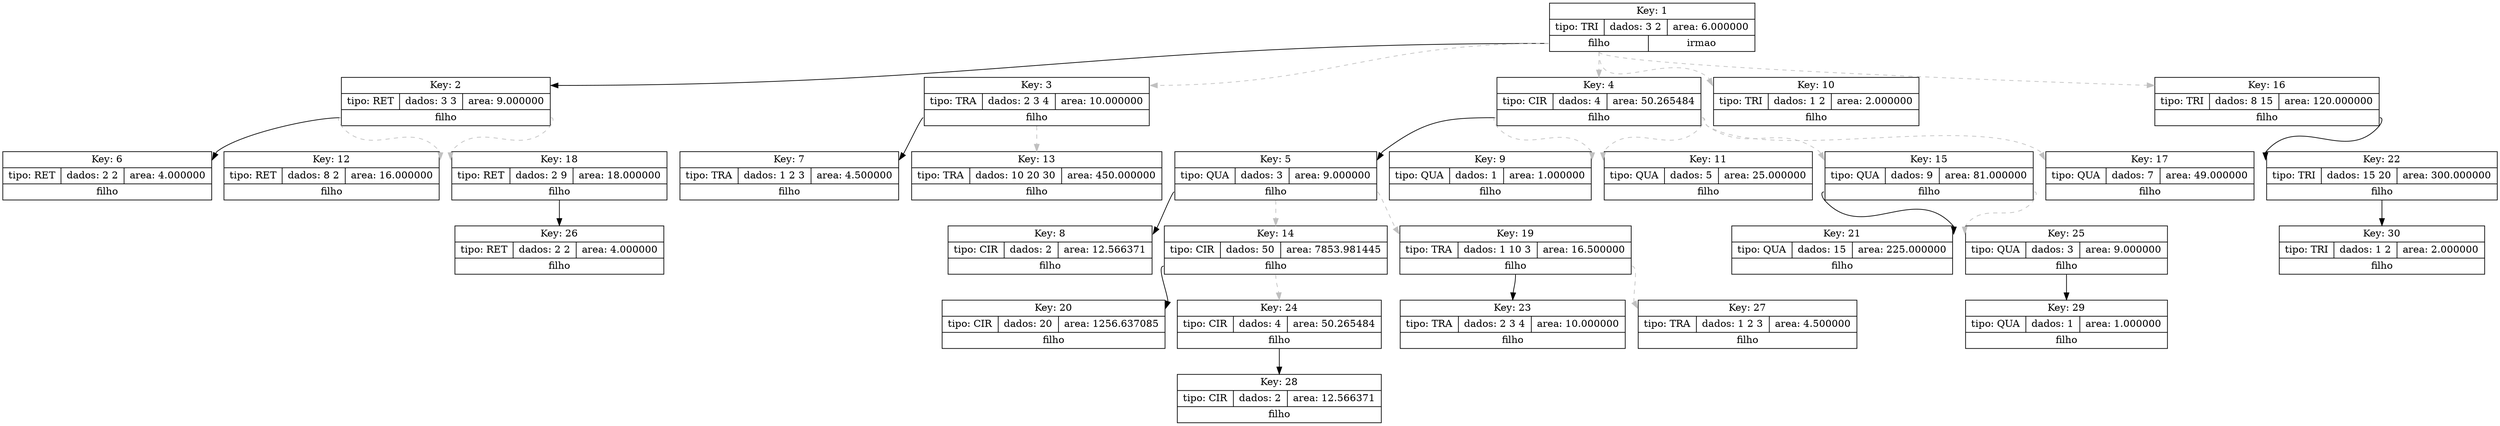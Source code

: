 digraph G {
rankdir=TB;
node [shape=record];
m0x56264448e560[label="{<k> Key: 1|{<t>tipo: TRI|dados: 3 2|area: 6.000000}|{<f> filho|<i>irmao}}"];
m0x56264448e650[label="{<k> Key: 2|{<t>tipo: RET|dados: 3 3|area: 9.000000}|{<f> filho}}"];
m0x56264448e560:f -> m0x56264448e650:k
m0x56264448e740[label="{<k> Key: 3|{<t>tipo: TRA|dados: 2 3 4|area: 10.000000}|{<f> filho}}"];
m0x56264448e560:f -> m0x56264448e740:k[style=dashed, color=grey];
m0x56264448e860[label="{<k> Key: 4|{<t>tipo: CIR|dados: 4|area: 50.265484}|{<f> filho}}"];
m0x56264448e560:f -> m0x56264448e860:k[style=dashed, color=grey];
m0x56264448ee60[label="{<k> Key: 10|{<t>tipo: TRI|dados: 1 2|area: 2.000000}|{<f> filho}}"];
m0x56264448e560:f -> m0x56264448ee60:k[style=dashed, color=grey];
m0x56264448f520[label="{<k> Key: 16|{<t>tipo: TRI|dados: 8 15|area: 120.000000}|{<f> filho}}"];
m0x56264448e560:f -> m0x56264448f520:k[style=dashed, color=grey];
m0x56264448fb80[label="{<k> Key: 22|{<t>tipo: TRI|dados: 15 20|area: 300.000000}|{<f> filho}}"];
m0x56264448f520:f -> m0x56264448fb80:k
m0x562644490390[label="{<k> Key: 30|{<t>tipo: TRI|dados: 1 2|area: 2.000000}|{<f> filho}}"];
m0x56264448fb80:f -> m0x562644490390:k
m0x56264448e980[label="{<k> Key: 5|{<t>tipo: QUA|dados: 3|area: 9.000000}|{<f> filho}}"];
m0x56264448e860:f -> m0x56264448e980:k
m0x56264448ed40[label="{<k> Key: 9|{<t>tipo: QUA|dados: 1|area: 1.000000}|{<f> filho}}"];
m0x56264448e860:f -> m0x56264448ed40:k[style=dashed, color=grey];
m0x56264448ef80[label="{<k> Key: 11|{<t>tipo: QUA|dados: 5|area: 25.000000}|{<f> filho}}"];
m0x56264448e860:f -> m0x56264448ef80:k[style=dashed, color=grey];
m0x56264448f400[label="{<k> Key: 15|{<t>tipo: QUA|dados: 9|area: 81.000000}|{<f> filho}}"];
m0x56264448e860:f -> m0x56264448f400:k[style=dashed, color=grey];
m0x56264448f640[label="{<k> Key: 17|{<t>tipo: QUA|dados: 7|area: 49.000000}|{<f> filho}}"];
m0x56264448e860:f -> m0x56264448f640:k[style=dashed, color=grey];
m0x56264448fa90[label="{<k> Key: 21|{<t>tipo: QUA|dados: 15|area: 225.000000}|{<f> filho}}"];
m0x56264448f400:f -> m0x56264448fa90:k
m0x56264448fe80[label="{<k> Key: 25|{<t>tipo: QUA|dados: 3|area: 9.000000}|{<f> filho}}"];
m0x56264448f400:f -> m0x56264448fe80:k[style=dashed, color=grey];
m0x5626444902a0[label="{<k> Key: 29|{<t>tipo: QUA|dados: 1|area: 1.000000}|{<f> filho}}"];
m0x56264448fe80:f -> m0x5626444902a0:k
m0x56264448ec50[label="{<k> Key: 8|{<t>tipo: CIR|dados: 2|area: 12.566371}|{<f> filho}}"];
m0x56264448e980:f -> m0x56264448ec50:k
m0x56264448f2e0[label="{<k> Key: 14|{<t>tipo: CIR|dados: 50|area: 7853.981445}|{<f> filho}}"];
m0x56264448e980:f -> m0x56264448f2e0:k[style=dashed, color=grey];
m0x56264448f880[label="{<k> Key: 19|{<t>tipo: TRA|dados: 1 10 3|area: 16.500000}|{<f> filho}}"];
m0x56264448e980:f -> m0x56264448f880:k[style=dashed, color=grey];
m0x56264448fc70[label="{<k> Key: 23|{<t>tipo: TRA|dados: 2 3 4|area: 10.000000}|{<f> filho}}"];
m0x56264448f880:f -> m0x56264448fc70:k
m0x562644490090[label="{<k> Key: 27|{<t>tipo: TRA|dados: 1 2 3|area: 4.500000}|{<f> filho}}"];
m0x56264448f880:f -> m0x562644490090:k[style=dashed, color=grey];
m0x56264448f9a0[label="{<k> Key: 20|{<t>tipo: CIR|dados: 20|area: 1256.637085}|{<f> filho}}"];
m0x56264448f2e0:f -> m0x56264448f9a0:k
m0x56264448fd60[label="{<k> Key: 24|{<t>tipo: CIR|dados: 4|area: 50.265484}|{<f> filho}}"];
m0x56264448f2e0:f -> m0x56264448fd60:k[style=dashed, color=grey];
m0x5626444901b0[label="{<k> Key: 28|{<t>tipo: CIR|dados: 2|area: 12.566371}|{<f> filho}}"];
m0x56264448fd60:f -> m0x5626444901b0:k
m0x56264448eb60[label="{<k> Key: 7|{<t>tipo: TRA|dados: 1 2 3|area: 4.500000}|{<f> filho}}"];
m0x56264448e740:f -> m0x56264448eb60:k
m0x56264448f1c0[label="{<k> Key: 13|{<t>tipo: TRA|dados: 10 20 30|area: 450.000000}|{<f> filho}}"];
m0x56264448e740:f -> m0x56264448f1c0:k[style=dashed, color=grey];
m0x56264448ea70[label="{<k> Key: 6|{<t>tipo: RET|dados: 2 2|area: 4.000000}|{<f> filho}}"];
m0x56264448e650:f -> m0x56264448ea70:k
m0x56264448f0a0[label="{<k> Key: 12|{<t>tipo: RET|dados: 8 2|area: 16.000000}|{<f> filho}}"];
m0x56264448e650:f -> m0x56264448f0a0:k[style=dashed, color=grey];
m0x56264448f760[label="{<k> Key: 18|{<t>tipo: RET|dados: 2 9|area: 18.000000}|{<f> filho}}"];
m0x56264448e650:f -> m0x56264448f760:k[style=dashed, color=grey];
m0x56264448ffa0[label="{<k> Key: 26|{<t>tipo: RET|dados: 2 2|area: 4.000000}|{<f> filho}}"];
m0x56264448f760:f -> m0x56264448ffa0:k
}